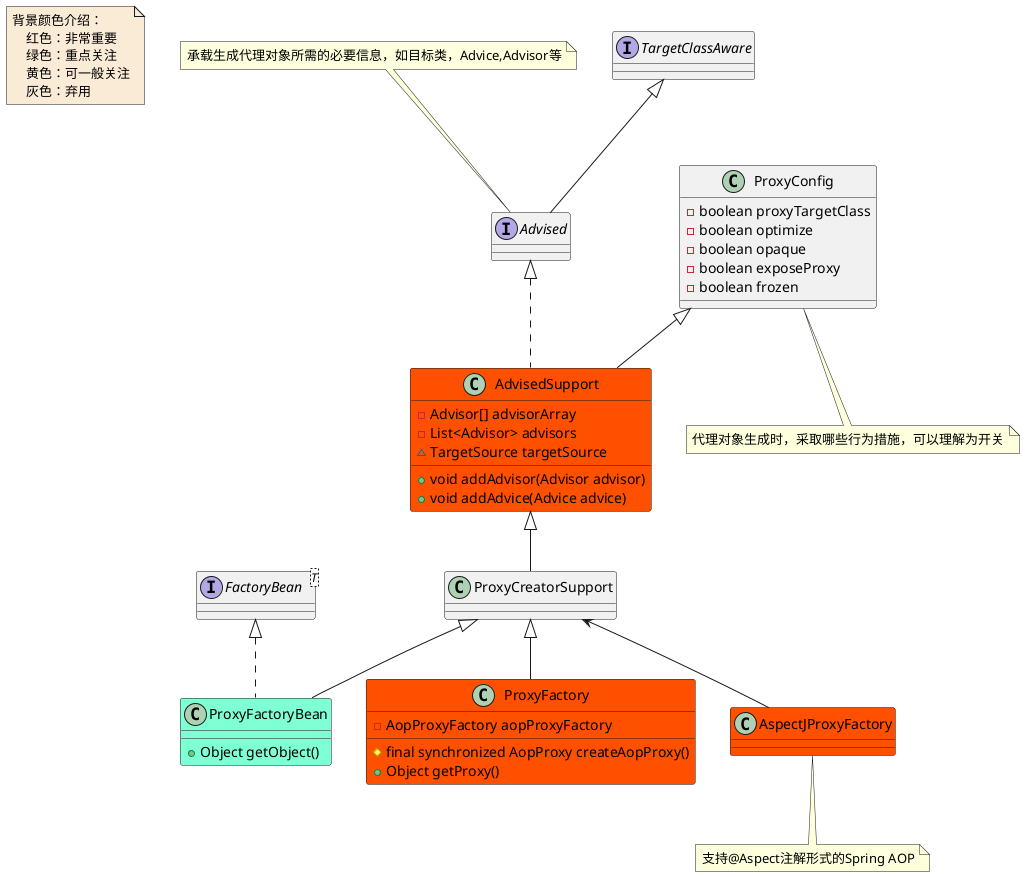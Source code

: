 @startuml

note  as N1 #FAEBD7
    背景颜色介绍：
        红色：非常重要
        绿色：重点关注
        黄色：可一般关注
        灰色：弃用
end note


class AdvisedSupport #FF5000
AdvisedSupport : -Advisor[] advisorArray
AdvisedSupport : -List<Advisor> advisors
AdvisedSupport : ~TargetSource targetSource
AdvisedSupport : +void addAdvisor(Advisor advisor)
AdvisedSupport : +void addAdvice(Advice advice)
interface Advised
note top : 承载生成代理对象所需的必要信息，如目标类，Advice,Advisor等
class ProxyCreatorSupport
class ProxyConfig
ProxyConfig : -boolean proxyTargetClass
ProxyConfig : -boolean optimize
ProxyConfig : -boolean opaque
ProxyConfig : -boolean exposeProxy
ProxyConfig : -boolean frozen
note bottom : 代理对象生成时，采取哪些行为措施，可以理解为开关
class ProxyFactory  #FF5000
ProxyFactory : -AopProxyFactory aopProxyFactory
ProxyFactory : #final synchronized AopProxy createAopProxy()
ProxyFactory : +Object getProxy()
class AspectJProxyFactory  #FF5000
note bottom : 支持@Aspect注解形式的Spring AOP
class ProxyFactoryBean #7FFFD4
ProxyFactoryBean : +Object getObject()
interface TargetClassAware


interface FactoryBean<T>


Advised <|.. AdvisedSupport

AdvisedSupport <|-- ProxyCreatorSupport


FactoryBean <|.. ProxyFactoryBean



ProxyConfig <|-- AdvisedSupport

ProxyCreatorSupport <-- AspectJProxyFactory
ProxyCreatorSupport <|-- ProxyFactory
ProxyCreatorSupport <|-- ProxyFactoryBean

TargetClassAware <|-- Advised

@enduml